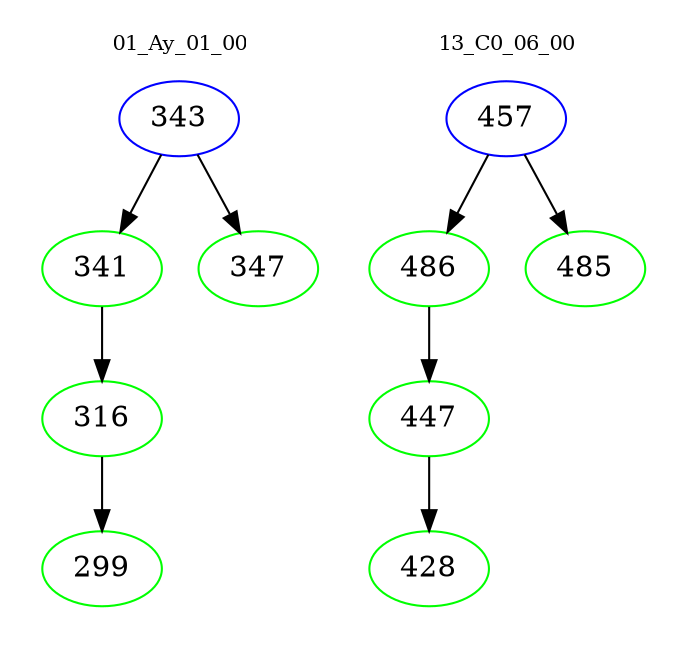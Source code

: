 digraph{
subgraph cluster_0 {
color = white
label = "01_Ay_01_00";
fontsize=10;
T0_343 [label="343", color="blue"]
T0_343 -> T0_341 [color="black"]
T0_341 [label="341", color="green"]
T0_341 -> T0_316 [color="black"]
T0_316 [label="316", color="green"]
T0_316 -> T0_299 [color="black"]
T0_299 [label="299", color="green"]
T0_343 -> T0_347 [color="black"]
T0_347 [label="347", color="green"]
}
subgraph cluster_1 {
color = white
label = "13_C0_06_00";
fontsize=10;
T1_457 [label="457", color="blue"]
T1_457 -> T1_486 [color="black"]
T1_486 [label="486", color="green"]
T1_486 -> T1_447 [color="black"]
T1_447 [label="447", color="green"]
T1_447 -> T1_428 [color="black"]
T1_428 [label="428", color="green"]
T1_457 -> T1_485 [color="black"]
T1_485 [label="485", color="green"]
}
}
